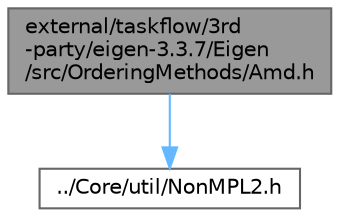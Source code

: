 digraph "external/taskflow/3rd-party/eigen-3.3.7/Eigen/src/OrderingMethods/Amd.h"
{
 // LATEX_PDF_SIZE
  bgcolor="transparent";
  edge [fontname=Helvetica,fontsize=10,labelfontname=Helvetica,labelfontsize=10];
  node [fontname=Helvetica,fontsize=10,shape=box,height=0.2,width=0.4];
  Node1 [id="Node000001",label="external/taskflow/3rd\l-party/eigen-3.3.7/Eigen\l/src/OrderingMethods/Amd.h",height=0.2,width=0.4,color="gray40", fillcolor="grey60", style="filled", fontcolor="black",tooltip=" "];
  Node1 -> Node2 [id="edge2_Node000001_Node000002",color="steelblue1",style="solid",tooltip=" "];
  Node2 [id="Node000002",label="../Core/util/NonMPL2.h",height=0.2,width=0.4,color="grey40", fillcolor="white", style="filled",URL="$_non_m_p_l2_8h.html",tooltip=" "];
}
